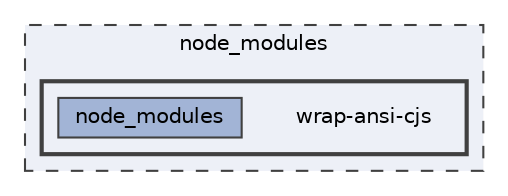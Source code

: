 digraph "node_modules/wrap-ansi-cjs"
{
 // LATEX_PDF_SIZE
  bgcolor="transparent";
  edge [fontname=Helvetica,fontsize=10,labelfontname=Helvetica,labelfontsize=10];
  node [fontname=Helvetica,fontsize=10,shape=box,height=0.2,width=0.4];
  compound=true
  subgraph clusterdir_acd06b18086a0dd2ae699b1e0b775be8 {
    graph [ bgcolor="#edf0f7", pencolor="grey25", label="node_modules", fontname=Helvetica,fontsize=10 style="filled,dashed", URL="dir_acd06b18086a0dd2ae699b1e0b775be8.html",tooltip=""]
  subgraph clusterdir_89c9574affa76377eb4813bb5ffb498a {
    graph [ bgcolor="#edf0f7", pencolor="grey25", label="", fontname=Helvetica,fontsize=10 style="filled,bold", URL="dir_89c9574affa76377eb4813bb5ffb498a.html",tooltip=""]
    dir_89c9574affa76377eb4813bb5ffb498a [shape=plaintext, label="wrap-ansi-cjs"];
  dir_b71f073af50157c92b0340cbb9c7433e [label="node_modules", fillcolor="#a2b4d6", color="grey25", style="filled", URL="dir_b71f073af50157c92b0340cbb9c7433e.html",tooltip=""];
  }
  }
}
